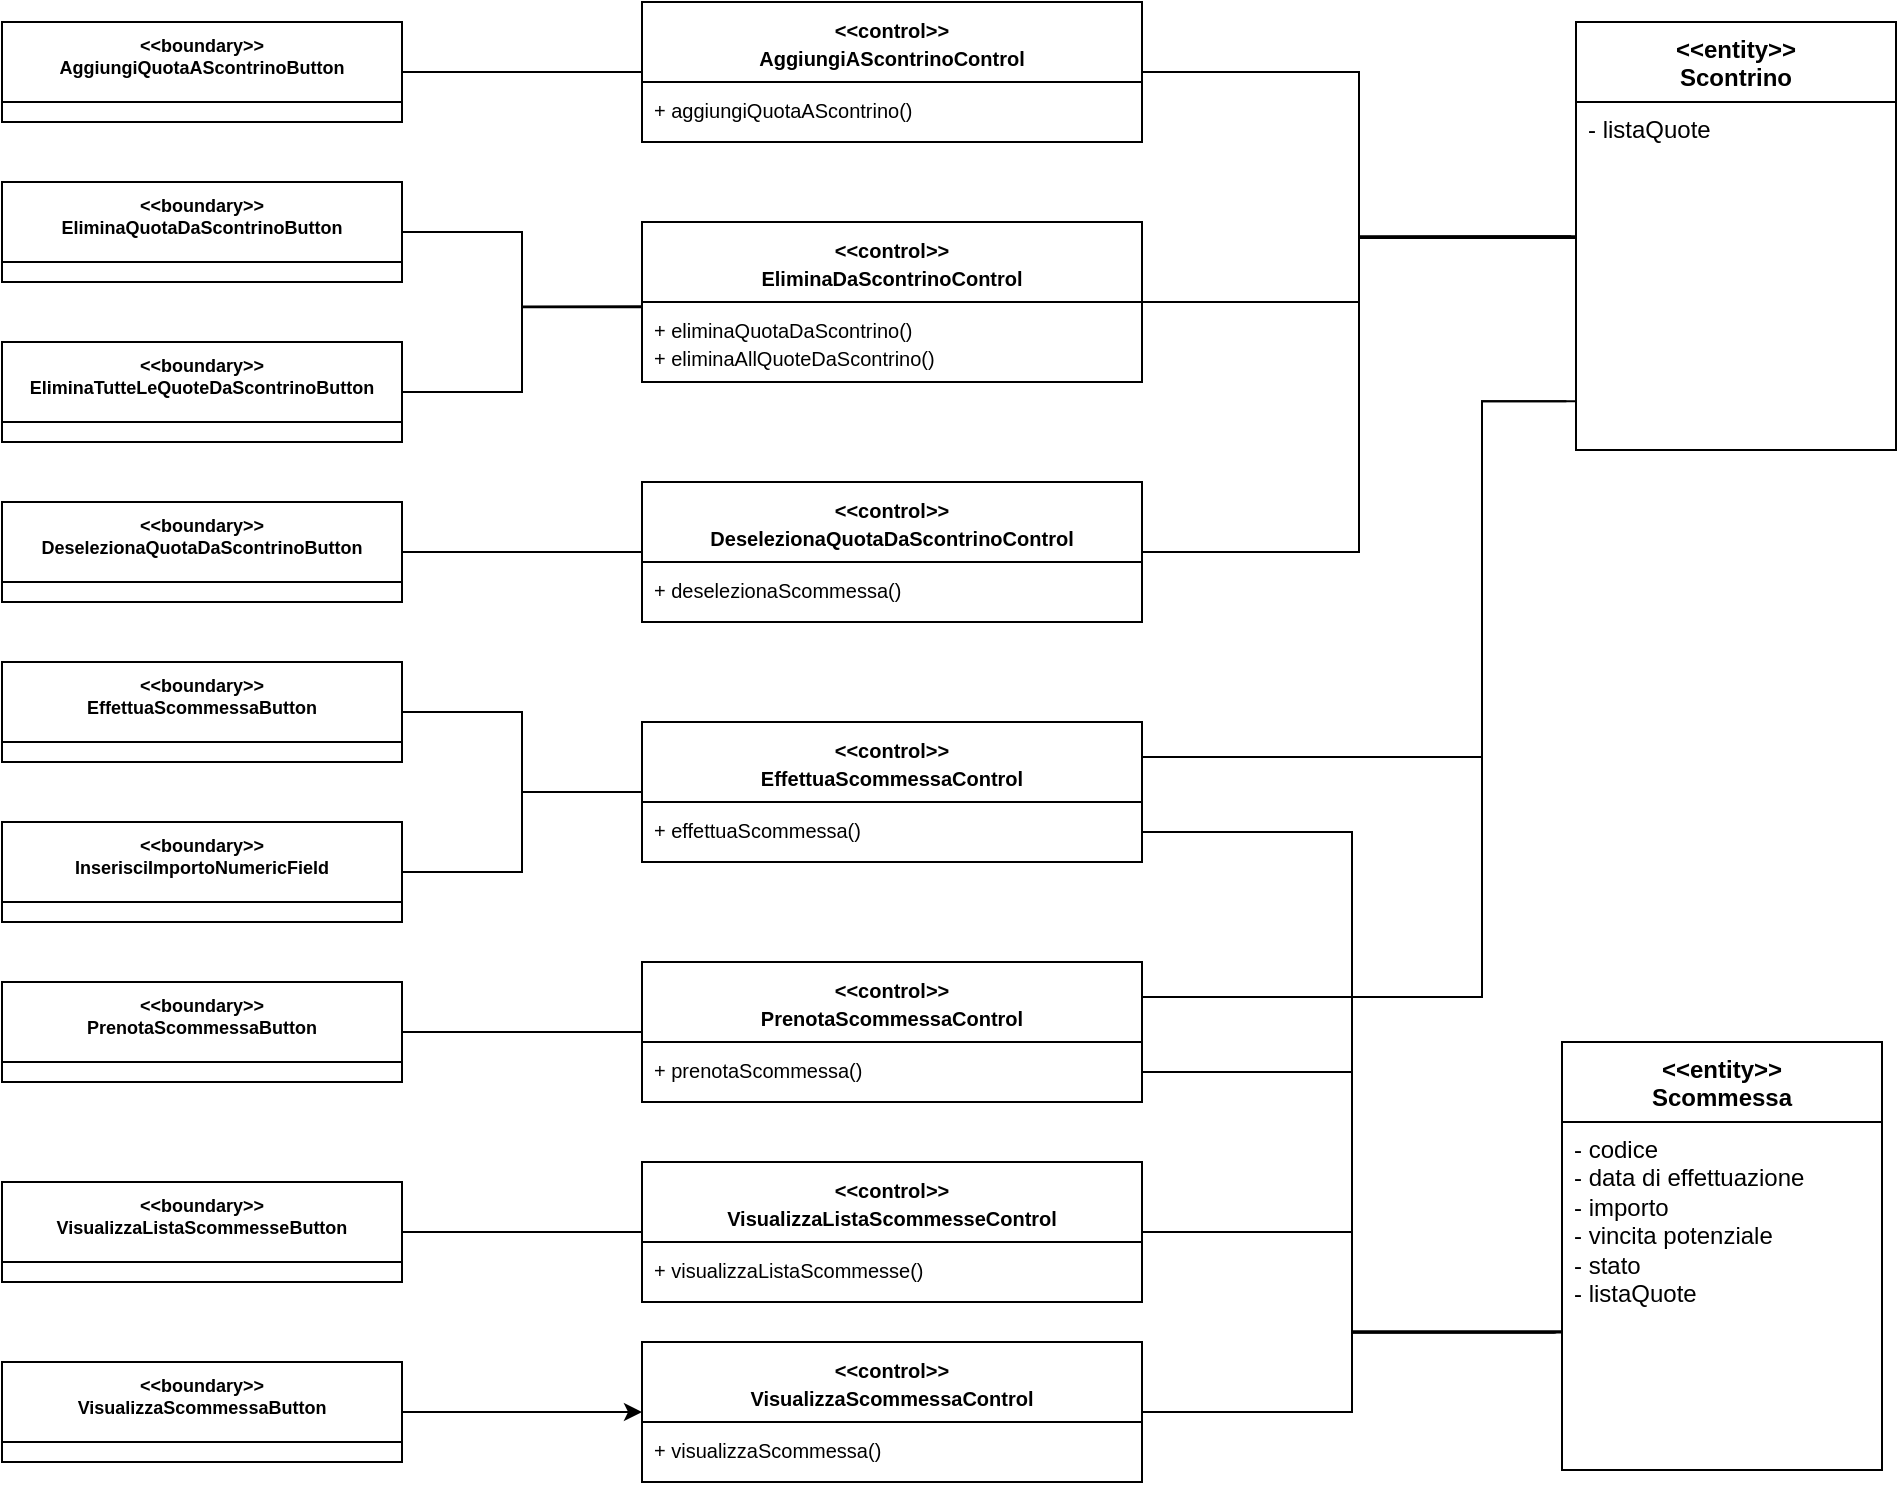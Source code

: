 <mxfile version="24.4.13" type="github">
  <diagram id="C5RBs43oDa-KdzZeNtuy" name="Page-1">
    <mxGraphModel dx="1499" dy="856" grid="1" gridSize="10" guides="1" tooltips="1" connect="1" arrows="1" fold="1" page="1" pageScale="1" pageWidth="827" pageHeight="1169" math="0" shadow="0">
      <root>
        <mxCell id="WIyWlLk6GJQsqaUBKTNV-0" />
        <mxCell id="WIyWlLk6GJQsqaUBKTNV-1" parent="WIyWlLk6GJQsqaUBKTNV-0" />
        <mxCell id="DUrTVuJ4-faknUEEhQID-17" style="edgeStyle=orthogonalEdgeStyle;rounded=0;orthogonalLoop=1;jettySize=auto;html=1;exitX=1;exitY=0.5;exitDx=0;exitDy=0;entryX=0;entryY=0.5;entryDx=0;entryDy=0;endArrow=none;endFill=0;" edge="1" parent="WIyWlLk6GJQsqaUBKTNV-1" source="DUrTVuJ4-faknUEEhQID-0" target="DUrTVuJ4-faknUEEhQID-13">
          <mxGeometry relative="1" as="geometry" />
        </mxCell>
        <mxCell id="DUrTVuJ4-faknUEEhQID-0" value="&lt;div style=&quot;font-size: 9px;&quot;&gt;&lt;font style=&quot;font-size: 9px;&quot;&gt;&amp;lt;&amp;lt;boundary&amp;gt;&amp;gt;&lt;br&gt;AggiungiQuotaAScontrinoButton&lt;br&gt;&lt;br&gt;&lt;/font&gt;&lt;/div&gt;&lt;div style=&quot;font-size: 11px;&quot;&gt;&lt;font style=&quot;font-size: 11px;&quot;&gt;&lt;br&gt;&lt;/font&gt;&lt;/div&gt;" style="swimlane;fontStyle=1;align=center;verticalAlign=top;childLayout=stackLayout;horizontal=1;startSize=40;horizontalStack=0;resizeParent=1;resizeParentMax=0;resizeLast=0;collapsible=1;marginBottom=0;whiteSpace=wrap;html=1;" vertex="1" parent="WIyWlLk6GJQsqaUBKTNV-1">
          <mxGeometry x="40" y="60" width="200" height="50" as="geometry" />
        </mxCell>
        <mxCell id="DUrTVuJ4-faknUEEhQID-4" value="&lt;div style=&quot;font-size: 9px;&quot;&gt;&lt;font style=&quot;font-size: 9px;&quot;&gt;&amp;lt;&amp;lt;boundary&amp;gt;&amp;gt;&lt;br&gt;EliminaQuotaDaScontrinoButton&lt;br&gt;&lt;br&gt;&lt;/font&gt;&lt;/div&gt;&lt;div style=&quot;font-size: 11px;&quot;&gt;&lt;font style=&quot;font-size: 11px;&quot;&gt;&lt;br&gt;&lt;/font&gt;&lt;/div&gt;" style="swimlane;fontStyle=1;align=center;verticalAlign=top;childLayout=stackLayout;horizontal=1;startSize=40;horizontalStack=0;resizeParent=1;resizeParentMax=0;resizeLast=0;collapsible=1;marginBottom=0;whiteSpace=wrap;html=1;" vertex="1" parent="WIyWlLk6GJQsqaUBKTNV-1">
          <mxGeometry x="40" y="140" width="200" height="50" as="geometry" />
        </mxCell>
        <mxCell id="DUrTVuJ4-faknUEEhQID-22" style="edgeStyle=orthogonalEdgeStyle;rounded=0;orthogonalLoop=1;jettySize=auto;html=1;exitX=1;exitY=0.5;exitDx=0;exitDy=0;endArrow=none;endFill=0;entryX=-0.002;entryY=0.066;entryDx=0;entryDy=0;entryPerimeter=0;" edge="1" parent="WIyWlLk6GJQsqaUBKTNV-1" source="DUrTVuJ4-faknUEEhQID-5" target="DUrTVuJ4-faknUEEhQID-19">
          <mxGeometry relative="1" as="geometry">
            <mxPoint x="300" y="210" as="targetPoint" />
          </mxGeometry>
        </mxCell>
        <mxCell id="DUrTVuJ4-faknUEEhQID-5" value="&lt;div style=&quot;font-size: 9px;&quot;&gt;&lt;font style=&quot;font-size: 9px;&quot;&gt;&amp;lt;&amp;lt;boundary&amp;gt;&amp;gt;&lt;br&gt;EliminaTutteLeQuoteDaScontrinoButton&lt;br&gt;&lt;br&gt;&lt;/font&gt;&lt;/div&gt;&lt;div style=&quot;font-size: 11px;&quot;&gt;&lt;font style=&quot;font-size: 11px;&quot;&gt;&lt;br&gt;&lt;/font&gt;&lt;/div&gt;" style="swimlane;fontStyle=1;align=center;verticalAlign=top;childLayout=stackLayout;horizontal=1;startSize=40;horizontalStack=0;resizeParent=1;resizeParentMax=0;resizeLast=0;collapsible=1;marginBottom=0;whiteSpace=wrap;html=1;" vertex="1" parent="WIyWlLk6GJQsqaUBKTNV-1">
          <mxGeometry x="40" y="220" width="200" height="50" as="geometry" />
        </mxCell>
        <mxCell id="DUrTVuJ4-faknUEEhQID-32" style="edgeStyle=orthogonalEdgeStyle;rounded=0;orthogonalLoop=1;jettySize=auto;html=1;exitX=1;exitY=0.5;exitDx=0;exitDy=0;entryX=0;entryY=0.5;entryDx=0;entryDy=0;endArrow=none;endFill=0;" edge="1" parent="WIyWlLk6GJQsqaUBKTNV-1" source="DUrTVuJ4-faknUEEhQID-7" target="DUrTVuJ4-faknUEEhQID-30">
          <mxGeometry relative="1" as="geometry" />
        </mxCell>
        <mxCell id="DUrTVuJ4-faknUEEhQID-7" value="&lt;div style=&quot;font-size: 9px;&quot;&gt;&lt;font style=&quot;font-size: 9px;&quot;&gt;&amp;lt;&amp;lt;boundary&amp;gt;&amp;gt;&lt;br&gt;DeselezionaQuotaDaScontrinoButton&lt;br&gt;&lt;br&gt;&lt;/font&gt;&lt;/div&gt;&lt;div style=&quot;font-size: 11px;&quot;&gt;&lt;font style=&quot;font-size: 11px;&quot;&gt;&lt;br&gt;&lt;/font&gt;&lt;/div&gt;" style="swimlane;fontStyle=1;align=center;verticalAlign=top;childLayout=stackLayout;horizontal=1;startSize=40;horizontalStack=0;resizeParent=1;resizeParentMax=0;resizeLast=0;collapsible=1;marginBottom=0;whiteSpace=wrap;html=1;" vertex="1" parent="WIyWlLk6GJQsqaUBKTNV-1">
          <mxGeometry x="40" y="300" width="200" height="50" as="geometry" />
        </mxCell>
        <mxCell id="DUrTVuJ4-faknUEEhQID-8" value="&lt;div style=&quot;font-size: 9px;&quot;&gt;&lt;font style=&quot;font-size: 9px;&quot;&gt;&amp;lt;&amp;lt;boundary&amp;gt;&amp;gt;&lt;br&gt;EffettuaScommessaButton&lt;br&gt;&lt;br&gt;&lt;/font&gt;&lt;/div&gt;&lt;div style=&quot;font-size: 11px;&quot;&gt;&lt;font style=&quot;font-size: 11px;&quot;&gt;&lt;br&gt;&lt;/font&gt;&lt;/div&gt;" style="swimlane;fontStyle=1;align=center;verticalAlign=top;childLayout=stackLayout;horizontal=1;startSize=40;horizontalStack=0;resizeParent=1;resizeParentMax=0;resizeLast=0;collapsible=1;marginBottom=0;whiteSpace=wrap;html=1;" vertex="1" parent="WIyWlLk6GJQsqaUBKTNV-1">
          <mxGeometry x="40" y="380" width="200" height="50" as="geometry" />
        </mxCell>
        <mxCell id="DUrTVuJ4-faknUEEhQID-9" value="&lt;div style=&quot;font-size: 9px;&quot;&gt;&lt;font style=&quot;font-size: 9px;&quot;&gt;&amp;lt;&amp;lt;boundary&amp;gt;&amp;gt;&lt;br&gt;InserisciImportoNumericField&lt;br&gt;&lt;br&gt;&lt;/font&gt;&lt;/div&gt;&lt;div style=&quot;font-size: 11px;&quot;&gt;&lt;font style=&quot;font-size: 11px;&quot;&gt;&lt;br&gt;&lt;/font&gt;&lt;/div&gt;" style="swimlane;fontStyle=1;align=center;verticalAlign=top;childLayout=stackLayout;horizontal=1;startSize=40;horizontalStack=0;resizeParent=1;resizeParentMax=0;resizeLast=0;collapsible=1;marginBottom=0;whiteSpace=wrap;html=1;" vertex="1" parent="WIyWlLk6GJQsqaUBKTNV-1">
          <mxGeometry x="40" y="460" width="200" height="50" as="geometry" />
        </mxCell>
        <mxCell id="DUrTVuJ4-faknUEEhQID-25" style="edgeStyle=orthogonalEdgeStyle;rounded=0;orthogonalLoop=1;jettySize=auto;html=1;exitX=1;exitY=0.5;exitDx=0;exitDy=0;entryX=0;entryY=0.5;entryDx=0;entryDy=0;endArrow=none;endFill=0;" edge="1" parent="WIyWlLk6GJQsqaUBKTNV-1" source="DUrTVuJ4-faknUEEhQID-10" target="DUrTVuJ4-faknUEEhQID-23">
          <mxGeometry relative="1" as="geometry" />
        </mxCell>
        <mxCell id="DUrTVuJ4-faknUEEhQID-10" value="&lt;div style=&quot;font-size: 9px;&quot;&gt;&lt;font style=&quot;font-size: 9px;&quot;&gt;&amp;lt;&amp;lt;boundary&amp;gt;&amp;gt;&lt;br&gt;PrenotaScommessaButton&lt;br&gt;&lt;br&gt;&lt;/font&gt;&lt;/div&gt;&lt;div style=&quot;font-size: 11px;&quot;&gt;&lt;font style=&quot;font-size: 11px;&quot;&gt;&lt;br&gt;&lt;/font&gt;&lt;/div&gt;" style="swimlane;fontStyle=1;align=center;verticalAlign=top;childLayout=stackLayout;horizontal=1;startSize=40;horizontalStack=0;resizeParent=1;resizeParentMax=0;resizeLast=0;collapsible=1;marginBottom=0;whiteSpace=wrap;html=1;" vertex="1" parent="WIyWlLk6GJQsqaUBKTNV-1">
          <mxGeometry x="40" y="540" width="200" height="50" as="geometry" />
        </mxCell>
        <mxCell id="DUrTVuJ4-faknUEEhQID-35" style="edgeStyle=orthogonalEdgeStyle;rounded=0;orthogonalLoop=1;jettySize=auto;html=1;exitX=1;exitY=0.5;exitDx=0;exitDy=0;entryX=0;entryY=0.5;entryDx=0;entryDy=0;endArrow=none;endFill=0;" edge="1" parent="WIyWlLk6GJQsqaUBKTNV-1" source="DUrTVuJ4-faknUEEhQID-11" target="DUrTVuJ4-faknUEEhQID-33">
          <mxGeometry relative="1" as="geometry" />
        </mxCell>
        <mxCell id="DUrTVuJ4-faknUEEhQID-11" value="&lt;div style=&quot;font-size: 9px;&quot;&gt;&lt;font style=&quot;font-size: 9px;&quot;&gt;&amp;lt;&amp;lt;boundary&amp;gt;&amp;gt;&lt;br&gt;VisualizzaListaScommesseButton&lt;br&gt;&lt;br&gt;&lt;/font&gt;&lt;/div&gt;&lt;div style=&quot;font-size: 11px;&quot;&gt;&lt;font style=&quot;font-size: 11px;&quot;&gt;&lt;br&gt;&lt;/font&gt;&lt;/div&gt;" style="swimlane;fontStyle=1;align=center;verticalAlign=top;childLayout=stackLayout;horizontal=1;startSize=40;horizontalStack=0;resizeParent=1;resizeParentMax=0;resizeLast=0;collapsible=1;marginBottom=0;whiteSpace=wrap;html=1;" vertex="1" parent="WIyWlLk6GJQsqaUBKTNV-1">
          <mxGeometry x="40" y="640" width="200" height="50" as="geometry" />
        </mxCell>
        <mxCell id="DUrTVuJ4-faknUEEhQID-38" style="edgeStyle=orthogonalEdgeStyle;rounded=0;orthogonalLoop=1;jettySize=auto;html=1;exitX=1;exitY=0.5;exitDx=0;exitDy=0;entryX=0;entryY=0.5;entryDx=0;entryDy=0;" edge="1" parent="WIyWlLk6GJQsqaUBKTNV-1" source="DUrTVuJ4-faknUEEhQID-12" target="DUrTVuJ4-faknUEEhQID-36">
          <mxGeometry relative="1" as="geometry" />
        </mxCell>
        <mxCell id="DUrTVuJ4-faknUEEhQID-12" value="&lt;div style=&quot;font-size: 9px;&quot;&gt;&lt;font style=&quot;font-size: 9px;&quot;&gt;&amp;lt;&amp;lt;boundary&amp;gt;&amp;gt;&lt;br&gt;VisualizzaScommessaButton&lt;br&gt;&lt;br&gt;&lt;/font&gt;&lt;/div&gt;&lt;div style=&quot;font-size: 11px;&quot;&gt;&lt;font style=&quot;font-size: 11px;&quot;&gt;&lt;br&gt;&lt;/font&gt;&lt;/div&gt;" style="swimlane;fontStyle=1;align=center;verticalAlign=top;childLayout=stackLayout;horizontal=1;startSize=40;horizontalStack=0;resizeParent=1;resizeParentMax=0;resizeLast=0;collapsible=1;marginBottom=0;whiteSpace=wrap;html=1;" vertex="1" parent="WIyWlLk6GJQsqaUBKTNV-1">
          <mxGeometry x="40" y="730" width="200" height="50" as="geometry" />
        </mxCell>
        <mxCell id="DUrTVuJ4-faknUEEhQID-13" value="&lt;font style=&quot;font-size: 10px;&quot;&gt;&amp;lt;&amp;lt;control&amp;gt;&amp;gt;&lt;br&gt;&lt;span id=&quot;docs-internal-guid-7ee03893-7fff-98da-c368-7b05f4dbbb7c&quot; style=&quot;font-family: &amp;quot;Century Gothic&amp;quot;, sans-serif; color: rgb(0, 0, 0); background-color: transparent; font-weight: 700; font-style: normal; font-variant: normal; text-decoration: none; vertical-align: baseline; white-space: pre-wrap;&quot;&gt;AggiungiAScontrinoControl&lt;/span&gt;&lt;/font&gt;&lt;br&gt;&lt;br&gt;&lt;font style=&quot;font-size: 9px;&quot;&gt;&lt;br&gt;&lt;/font&gt;&lt;div&gt;&lt;br/&gt;&lt;/div&gt;" style="swimlane;fontStyle=1;align=center;verticalAlign=top;childLayout=stackLayout;horizontal=1;startSize=40;horizontalStack=0;resizeParent=1;resizeParentMax=0;resizeLast=0;collapsible=1;marginBottom=0;whiteSpace=wrap;html=1;" vertex="1" parent="WIyWlLk6GJQsqaUBKTNV-1">
          <mxGeometry x="360" y="50" width="250" height="70" as="geometry" />
        </mxCell>
        <mxCell id="DUrTVuJ4-faknUEEhQID-16" value="&lt;font style=&quot;font-size: 10px;&quot;&gt;+ aggiungiQuotaAScontrino()&lt;/font&gt;" style="text;strokeColor=none;fillColor=none;align=left;verticalAlign=top;spacingLeft=4;spacingRight=4;overflow=hidden;rotatable=0;points=[[0,0.5],[1,0.5]];portConstraint=eastwest;whiteSpace=wrap;html=1;" vertex="1" parent="DUrTVuJ4-faknUEEhQID-13">
          <mxGeometry y="40" width="250" height="30" as="geometry" />
        </mxCell>
        <mxCell id="DUrTVuJ4-faknUEEhQID-18" value="&lt;font style=&quot;font-size: 10px;&quot;&gt;&amp;lt;&amp;lt;control&amp;gt;&amp;gt;&lt;br&gt;&lt;span id=&quot;docs-internal-guid-7ee03893-7fff-98da-c368-7b05f4dbbb7c&quot; style=&quot;font-family: &amp;quot;Century Gothic&amp;quot;, sans-serif; color: rgb(0, 0, 0); background-color: transparent; font-weight: 700; font-style: normal; font-variant: normal; text-decoration: none; vertical-align: baseline; white-space: pre-wrap;&quot;&gt;EliminaDaScontrinoControl&lt;/span&gt;&lt;/font&gt;&lt;br&gt;&lt;br&gt;&lt;font style=&quot;font-size: 9px;&quot;&gt;&lt;br&gt;&lt;/font&gt;&lt;div&gt;&lt;br&gt;&lt;/div&gt;" style="swimlane;fontStyle=1;align=center;verticalAlign=top;childLayout=stackLayout;horizontal=1;startSize=40;horizontalStack=0;resizeParent=1;resizeParentMax=0;resizeLast=0;collapsible=1;marginBottom=0;whiteSpace=wrap;html=1;" vertex="1" parent="WIyWlLk6GJQsqaUBKTNV-1">
          <mxGeometry x="360" y="160" width="250" height="80" as="geometry" />
        </mxCell>
        <mxCell id="DUrTVuJ4-faknUEEhQID-19" value="&lt;font style=&quot;font-size: 10px;&quot;&gt;+ eliminaQuotaDaScontrino()&lt;br&gt;+ eliminaAllQuoteDaScontrino()&lt;/font&gt;" style="text;strokeColor=none;fillColor=none;align=left;verticalAlign=top;spacingLeft=4;spacingRight=4;overflow=hidden;rotatable=0;points=[[0,0.5],[1,0.5]];portConstraint=eastwest;whiteSpace=wrap;html=1;" vertex="1" parent="DUrTVuJ4-faknUEEhQID-18">
          <mxGeometry y="40" width="250" height="40" as="geometry" />
        </mxCell>
        <mxCell id="DUrTVuJ4-faknUEEhQID-20" style="edgeStyle=orthogonalEdgeStyle;rounded=0;orthogonalLoop=1;jettySize=auto;html=1;exitX=1;exitY=0.5;exitDx=0;exitDy=0;entryX=0;entryY=0.054;entryDx=0;entryDy=0;entryPerimeter=0;endArrow=none;endFill=0;" edge="1" parent="WIyWlLk6GJQsqaUBKTNV-1" source="DUrTVuJ4-faknUEEhQID-4" target="DUrTVuJ4-faknUEEhQID-19">
          <mxGeometry relative="1" as="geometry" />
        </mxCell>
        <mxCell id="DUrTVuJ4-faknUEEhQID-23" value="&lt;font style=&quot;font-size: 10px;&quot;&gt;&amp;lt;&amp;lt;control&amp;gt;&amp;gt;&lt;br&gt;&lt;span id=&quot;docs-internal-guid-7ee03893-7fff-98da-c368-7b05f4dbbb7c&quot; style=&quot;font-family: &amp;quot;Century Gothic&amp;quot;, sans-serif; color: rgb(0, 0, 0); background-color: transparent; font-weight: 700; font-style: normal; font-variant: normal; text-decoration: none; vertical-align: baseline; white-space: pre-wrap;&quot;&gt;PrenotaScommessaControl&lt;/span&gt;&lt;/font&gt;&lt;br&gt;&lt;br&gt;&lt;font style=&quot;font-size: 9px;&quot;&gt;&lt;br&gt;&lt;/font&gt;&lt;div&gt;&lt;br&gt;&lt;/div&gt;" style="swimlane;fontStyle=1;align=center;verticalAlign=top;childLayout=stackLayout;horizontal=1;startSize=40;horizontalStack=0;resizeParent=1;resizeParentMax=0;resizeLast=0;collapsible=1;marginBottom=0;whiteSpace=wrap;html=1;" vertex="1" parent="WIyWlLk6GJQsqaUBKTNV-1">
          <mxGeometry x="360" y="530" width="250" height="70" as="geometry" />
        </mxCell>
        <mxCell id="DUrTVuJ4-faknUEEhQID-24" value="&lt;font style=&quot;font-size: 10px;&quot;&gt;+ prenotaScommessa()&lt;/font&gt;" style="text;strokeColor=none;fillColor=none;align=left;verticalAlign=top;spacingLeft=4;spacingRight=4;overflow=hidden;rotatable=0;points=[[0,0.5],[1,0.5]];portConstraint=eastwest;whiteSpace=wrap;html=1;" vertex="1" parent="DUrTVuJ4-faknUEEhQID-23">
          <mxGeometry y="40" width="250" height="30" as="geometry" />
        </mxCell>
        <mxCell id="DUrTVuJ4-faknUEEhQID-26" value="&lt;font style=&quot;font-size: 10px;&quot;&gt;&amp;lt;&amp;lt;control&amp;gt;&amp;gt;&lt;br&gt;EffettuaScommessaControl&lt;/font&gt;&lt;br&gt;&lt;br&gt;&lt;font style=&quot;font-size: 9px;&quot;&gt;&lt;br&gt;&lt;/font&gt;&lt;div&gt;&lt;br&gt;&lt;/div&gt;" style="swimlane;fontStyle=1;align=center;verticalAlign=top;childLayout=stackLayout;horizontal=1;startSize=40;horizontalStack=0;resizeParent=1;resizeParentMax=0;resizeLast=0;collapsible=1;marginBottom=0;whiteSpace=wrap;html=1;" vertex="1" parent="WIyWlLk6GJQsqaUBKTNV-1">
          <mxGeometry x="360" y="410" width="250" height="70" as="geometry" />
        </mxCell>
        <mxCell id="DUrTVuJ4-faknUEEhQID-27" value="&lt;font style=&quot;font-size: 10px;&quot;&gt;+ effettuaScommessa()&lt;/font&gt;" style="text;strokeColor=none;fillColor=none;align=left;verticalAlign=top;spacingLeft=4;spacingRight=4;overflow=hidden;rotatable=0;points=[[0,0.5],[1,0.5]];portConstraint=eastwest;whiteSpace=wrap;html=1;" vertex="1" parent="DUrTVuJ4-faknUEEhQID-26">
          <mxGeometry y="40" width="250" height="30" as="geometry" />
        </mxCell>
        <mxCell id="DUrTVuJ4-faknUEEhQID-28" style="edgeStyle=orthogonalEdgeStyle;rounded=0;orthogonalLoop=1;jettySize=auto;html=1;exitX=1;exitY=0.5;exitDx=0;exitDy=0;entryX=0;entryY=0.5;entryDx=0;entryDy=0;endArrow=none;endFill=0;" edge="1" parent="WIyWlLk6GJQsqaUBKTNV-1" source="DUrTVuJ4-faknUEEhQID-8" target="DUrTVuJ4-faknUEEhQID-26">
          <mxGeometry relative="1" as="geometry" />
        </mxCell>
        <mxCell id="DUrTVuJ4-faknUEEhQID-29" style="edgeStyle=orthogonalEdgeStyle;rounded=0;orthogonalLoop=1;jettySize=auto;html=1;exitX=1;exitY=0.5;exitDx=0;exitDy=0;entryX=0;entryY=0.5;entryDx=0;entryDy=0;endArrow=none;endFill=0;" edge="1" parent="WIyWlLk6GJQsqaUBKTNV-1" source="DUrTVuJ4-faknUEEhQID-9" target="DUrTVuJ4-faknUEEhQID-26">
          <mxGeometry relative="1" as="geometry" />
        </mxCell>
        <mxCell id="DUrTVuJ4-faknUEEhQID-30" value="&lt;font style=&quot;font-size: 10px;&quot;&gt;&amp;lt;&amp;lt;control&amp;gt;&amp;gt;&lt;br&gt;DeselezionaQuotaDaScontrinoControl&lt;/font&gt;&lt;br&gt;&lt;br&gt;&lt;font style=&quot;font-size: 9px;&quot;&gt;&lt;br&gt;&lt;/font&gt;&lt;div&gt;&lt;br&gt;&lt;/div&gt;" style="swimlane;fontStyle=1;align=center;verticalAlign=top;childLayout=stackLayout;horizontal=1;startSize=40;horizontalStack=0;resizeParent=1;resizeParentMax=0;resizeLast=0;collapsible=1;marginBottom=0;whiteSpace=wrap;html=1;" vertex="1" parent="WIyWlLk6GJQsqaUBKTNV-1">
          <mxGeometry x="360" y="290" width="250" height="70" as="geometry" />
        </mxCell>
        <mxCell id="DUrTVuJ4-faknUEEhQID-31" value="&lt;font style=&quot;font-size: 10px;&quot;&gt;+ deselezionaScommessa()&lt;/font&gt;" style="text;strokeColor=none;fillColor=none;align=left;verticalAlign=top;spacingLeft=4;spacingRight=4;overflow=hidden;rotatable=0;points=[[0,0.5],[1,0.5]];portConstraint=eastwest;whiteSpace=wrap;html=1;" vertex="1" parent="DUrTVuJ4-faknUEEhQID-30">
          <mxGeometry y="40" width="250" height="30" as="geometry" />
        </mxCell>
        <mxCell id="DUrTVuJ4-faknUEEhQID-33" value="&lt;font style=&quot;font-size: 10px;&quot;&gt;&amp;lt;&amp;lt;control&amp;gt;&amp;gt;&lt;br&gt;&lt;span id=&quot;docs-internal-guid-7ee03893-7fff-98da-c368-7b05f4dbbb7c&quot; style=&quot;font-family: &amp;quot;Century Gothic&amp;quot;, sans-serif; color: rgb(0, 0, 0); background-color: transparent; font-weight: 700; font-style: normal; font-variant: normal; text-decoration: none; vertical-align: baseline; white-space: pre-wrap;&quot;&gt;VisualizzaListaScommesseControl&lt;/span&gt;&lt;/font&gt;&lt;br&gt;&lt;br&gt;&lt;font style=&quot;font-size: 9px;&quot;&gt;&lt;br&gt;&lt;/font&gt;&lt;div&gt;&lt;br&gt;&lt;/div&gt;" style="swimlane;fontStyle=1;align=center;verticalAlign=top;childLayout=stackLayout;horizontal=1;startSize=40;horizontalStack=0;resizeParent=1;resizeParentMax=0;resizeLast=0;collapsible=1;marginBottom=0;whiteSpace=wrap;html=1;" vertex="1" parent="WIyWlLk6GJQsqaUBKTNV-1">
          <mxGeometry x="360" y="630" width="250" height="70" as="geometry" />
        </mxCell>
        <mxCell id="DUrTVuJ4-faknUEEhQID-34" value="&lt;font style=&quot;font-size: 10px;&quot;&gt;+ visualizzaListaScommesse()&lt;/font&gt;" style="text;strokeColor=none;fillColor=none;align=left;verticalAlign=top;spacingLeft=4;spacingRight=4;overflow=hidden;rotatable=0;points=[[0,0.5],[1,0.5]];portConstraint=eastwest;whiteSpace=wrap;html=1;" vertex="1" parent="DUrTVuJ4-faknUEEhQID-33">
          <mxGeometry y="40" width="250" height="30" as="geometry" />
        </mxCell>
        <mxCell id="DUrTVuJ4-faknUEEhQID-36" value="&lt;font style=&quot;font-size: 10px;&quot;&gt;&amp;lt;&amp;lt;control&amp;gt;&amp;gt;&lt;br&gt;&lt;span id=&quot;docs-internal-guid-7ee03893-7fff-98da-c368-7b05f4dbbb7c&quot; style=&quot;font-family: &amp;quot;Century Gothic&amp;quot;, sans-serif; color: rgb(0, 0, 0); background-color: transparent; font-weight: 700; font-style: normal; font-variant: normal; text-decoration: none; vertical-align: baseline; white-space: pre-wrap;&quot;&gt;VisualizzaScommessaControl&lt;/span&gt;&lt;/font&gt;&lt;br&gt;&lt;br&gt;&lt;font style=&quot;font-size: 9px;&quot;&gt;&lt;br&gt;&lt;/font&gt;&lt;div&gt;&lt;br&gt;&lt;/div&gt;" style="swimlane;fontStyle=1;align=center;verticalAlign=top;childLayout=stackLayout;horizontal=1;startSize=40;horizontalStack=0;resizeParent=1;resizeParentMax=0;resizeLast=0;collapsible=1;marginBottom=0;whiteSpace=wrap;html=1;" vertex="1" parent="WIyWlLk6GJQsqaUBKTNV-1">
          <mxGeometry x="360" y="720" width="250" height="70" as="geometry" />
        </mxCell>
        <mxCell id="DUrTVuJ4-faknUEEhQID-37" value="&lt;font style=&quot;font-size: 10px;&quot;&gt;+ visualizzaScommessa()&lt;/font&gt;" style="text;strokeColor=none;fillColor=none;align=left;verticalAlign=top;spacingLeft=4;spacingRight=4;overflow=hidden;rotatable=0;points=[[0,0.5],[1,0.5]];portConstraint=eastwest;whiteSpace=wrap;html=1;" vertex="1" parent="DUrTVuJ4-faknUEEhQID-36">
          <mxGeometry y="40" width="250" height="30" as="geometry" />
        </mxCell>
        <mxCell id="DUrTVuJ4-faknUEEhQID-96" value="&amp;lt;&amp;lt;entity&amp;gt;&amp;gt;&lt;br&gt;Scommessa" style="swimlane;fontStyle=1;align=center;verticalAlign=top;childLayout=stackLayout;horizontal=1;startSize=40;horizontalStack=0;resizeParent=1;resizeParentMax=0;resizeLast=0;collapsible=1;marginBottom=0;whiteSpace=wrap;html=1;" vertex="1" parent="WIyWlLk6GJQsqaUBKTNV-1">
          <mxGeometry x="820" y="570" width="160" height="214" as="geometry" />
        </mxCell>
        <mxCell id="DUrTVuJ4-faknUEEhQID-97" value="&lt;div&gt;- codice&lt;br&gt;- data di effettuazione&lt;/div&gt;&lt;div&gt;- importo&lt;/div&gt;&lt;div&gt;- vincita potenziale&lt;/div&gt;&lt;div&gt;- stato&lt;/div&gt;&lt;div&gt;- listaQuote&lt;br&gt;&lt;/div&gt;&lt;div&gt;&lt;br&gt;&lt;/div&gt;" style="text;strokeColor=none;fillColor=none;align=left;verticalAlign=top;spacingLeft=4;spacingRight=4;overflow=hidden;rotatable=0;points=[[0,0.5],[1,0.5]];portConstraint=eastwest;whiteSpace=wrap;html=1;" vertex="1" parent="DUrTVuJ4-faknUEEhQID-96">
          <mxGeometry y="40" width="160" height="174" as="geometry" />
        </mxCell>
        <mxCell id="DUrTVuJ4-faknUEEhQID-100" style="edgeStyle=orthogonalEdgeStyle;rounded=0;orthogonalLoop=1;jettySize=auto;html=1;exitX=1;exitY=0.5;exitDx=0;exitDy=0;entryX=-0.023;entryY=0.605;entryDx=0;entryDy=0;entryPerimeter=0;endArrow=none;endFill=0;" edge="1" parent="WIyWlLk6GJQsqaUBKTNV-1" source="DUrTVuJ4-faknUEEhQID-36" target="DUrTVuJ4-faknUEEhQID-97">
          <mxGeometry relative="1" as="geometry" />
        </mxCell>
        <mxCell id="DUrTVuJ4-faknUEEhQID-101" style="edgeStyle=orthogonalEdgeStyle;rounded=0;orthogonalLoop=1;jettySize=auto;html=1;exitX=1;exitY=0.5;exitDx=0;exitDy=0;endArrow=none;endFill=0;entryX=-0.018;entryY=0.605;entryDx=0;entryDy=0;entryPerimeter=0;" edge="1" parent="WIyWlLk6GJQsqaUBKTNV-1" source="DUrTVuJ4-faknUEEhQID-33" target="DUrTVuJ4-faknUEEhQID-97">
          <mxGeometry relative="1" as="geometry">
            <mxPoint x="810" y="665" as="targetPoint" />
          </mxGeometry>
        </mxCell>
        <mxCell id="DUrTVuJ4-faknUEEhQID-102" style="edgeStyle=orthogonalEdgeStyle;rounded=0;orthogonalLoop=1;jettySize=auto;html=1;exitX=1;exitY=0.5;exitDx=0;exitDy=0;entryX=-0.002;entryY=0.601;entryDx=0;entryDy=0;entryPerimeter=0;endArrow=none;endFill=0;" edge="1" parent="WIyWlLk6GJQsqaUBKTNV-1" source="DUrTVuJ4-faknUEEhQID-24" target="DUrTVuJ4-faknUEEhQID-97">
          <mxGeometry relative="1" as="geometry" />
        </mxCell>
        <mxCell id="DUrTVuJ4-faknUEEhQID-103" style="edgeStyle=orthogonalEdgeStyle;rounded=0;orthogonalLoop=1;jettySize=auto;html=1;exitX=1;exitY=0.5;exitDx=0;exitDy=0;entryX=0.003;entryY=0.605;entryDx=0;entryDy=0;entryPerimeter=0;endArrow=none;endFill=0;" edge="1" parent="WIyWlLk6GJQsqaUBKTNV-1" source="DUrTVuJ4-faknUEEhQID-27" target="DUrTVuJ4-faknUEEhQID-97">
          <mxGeometry relative="1" as="geometry" />
        </mxCell>
        <mxCell id="DUrTVuJ4-faknUEEhQID-104" value="&amp;lt;&amp;lt;entity&amp;gt;&amp;gt;&lt;br&gt;Scontrino" style="swimlane;fontStyle=1;align=center;verticalAlign=top;childLayout=stackLayout;horizontal=1;startSize=40;horizontalStack=0;resizeParent=1;resizeParentMax=0;resizeLast=0;collapsible=1;marginBottom=0;whiteSpace=wrap;html=1;" vertex="1" parent="WIyWlLk6GJQsqaUBKTNV-1">
          <mxGeometry x="827" y="60" width="160" height="214" as="geometry" />
        </mxCell>
        <mxCell id="DUrTVuJ4-faknUEEhQID-105" value="&lt;div&gt;- listaQuote&lt;br&gt;&lt;/div&gt;&lt;div&gt;&lt;br&gt;&lt;/div&gt;" style="text;strokeColor=none;fillColor=none;align=left;verticalAlign=top;spacingLeft=4;spacingRight=4;overflow=hidden;rotatable=0;points=[[0,0.5],[1,0.5]];portConstraint=eastwest;whiteSpace=wrap;html=1;" vertex="1" parent="DUrTVuJ4-faknUEEhQID-104">
          <mxGeometry y="40" width="160" height="174" as="geometry" />
        </mxCell>
        <mxCell id="DUrTVuJ4-faknUEEhQID-106" style="edgeStyle=orthogonalEdgeStyle;rounded=0;orthogonalLoop=1;jettySize=auto;html=1;exitX=1;exitY=0.5;exitDx=0;exitDy=0;entryX=0.001;entryY=0.391;entryDx=0;entryDy=0;entryPerimeter=0;endArrow=none;endFill=0;" edge="1" parent="WIyWlLk6GJQsqaUBKTNV-1" source="DUrTVuJ4-faknUEEhQID-13" target="DUrTVuJ4-faknUEEhQID-105">
          <mxGeometry relative="1" as="geometry" />
        </mxCell>
        <mxCell id="DUrTVuJ4-faknUEEhQID-108" style="edgeStyle=orthogonalEdgeStyle;rounded=0;orthogonalLoop=1;jettySize=auto;html=1;exitX=1;exitY=0.5;exitDx=0;exitDy=0;entryX=0.001;entryY=0.386;entryDx=0;entryDy=0;entryPerimeter=0;endArrow=none;endFill=0;" edge="1" parent="WIyWlLk6GJQsqaUBKTNV-1" source="DUrTVuJ4-faknUEEhQID-18" target="DUrTVuJ4-faknUEEhQID-105">
          <mxGeometry relative="1" as="geometry" />
        </mxCell>
        <mxCell id="DUrTVuJ4-faknUEEhQID-109" style="edgeStyle=orthogonalEdgeStyle;rounded=0;orthogonalLoop=1;jettySize=auto;html=1;exitX=1;exitY=0.5;exitDx=0;exitDy=0;entryX=-0.015;entryY=0.386;entryDx=0;entryDy=0;entryPerimeter=0;endArrow=none;endFill=0;" edge="1" parent="WIyWlLk6GJQsqaUBKTNV-1" source="DUrTVuJ4-faknUEEhQID-30" target="DUrTVuJ4-faknUEEhQID-105">
          <mxGeometry relative="1" as="geometry" />
        </mxCell>
        <mxCell id="DUrTVuJ4-faknUEEhQID-111" style="edgeStyle=orthogonalEdgeStyle;rounded=0;orthogonalLoop=1;jettySize=auto;html=1;exitX=1;exitY=0.25;exitDx=0;exitDy=0;entryX=-0.03;entryY=0.86;entryDx=0;entryDy=0;entryPerimeter=0;endArrow=none;endFill=0;" edge="1" parent="WIyWlLk6GJQsqaUBKTNV-1" source="DUrTVuJ4-faknUEEhQID-23" target="DUrTVuJ4-faknUEEhQID-105">
          <mxGeometry relative="1" as="geometry">
            <Array as="points">
              <mxPoint x="780" y="548" />
              <mxPoint x="780" y="250" />
            </Array>
          </mxGeometry>
        </mxCell>
        <mxCell id="DUrTVuJ4-faknUEEhQID-112" style="edgeStyle=orthogonalEdgeStyle;rounded=0;orthogonalLoop=1;jettySize=auto;html=1;exitX=1;exitY=0.25;exitDx=0;exitDy=0;entryX=0.001;entryY=0.86;entryDx=0;entryDy=0;entryPerimeter=0;endArrow=none;endFill=0;" edge="1" parent="WIyWlLk6GJQsqaUBKTNV-1" source="DUrTVuJ4-faknUEEhQID-26" target="DUrTVuJ4-faknUEEhQID-105">
          <mxGeometry relative="1" as="geometry">
            <Array as="points">
              <mxPoint x="780" y="428" />
              <mxPoint x="780" y="250" />
            </Array>
          </mxGeometry>
        </mxCell>
      </root>
    </mxGraphModel>
  </diagram>
</mxfile>
